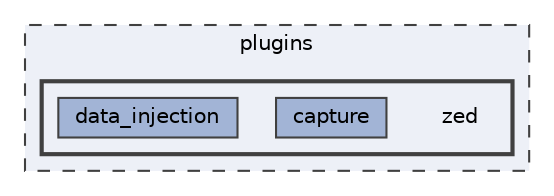 digraph "/home/friedel/devel/ILLIXR/plugins/zed"
{
 // LATEX_PDF_SIZE
  bgcolor="transparent";
  edge [fontname=Helvetica,fontsize=10,labelfontname=Helvetica,labelfontsize=10];
  node [fontname=Helvetica,fontsize=10,shape=box,height=0.2,width=0.4];
  compound=true
  subgraph clusterdir_38c8d24aef3972a7f87b834274e76e31 {
    graph [ bgcolor="#edf0f7", pencolor="grey25", label="plugins", fontname=Helvetica,fontsize=10 style="filled,dashed", URL="dir_38c8d24aef3972a7f87b834274e76e31.html",tooltip=""]
  subgraph clusterdir_849887777c8d994370efe5983d8c78f5 {
    graph [ bgcolor="#edf0f7", pencolor="grey25", label="", fontname=Helvetica,fontsize=10 style="filled,bold", URL="dir_849887777c8d994370efe5983d8c78f5.html",tooltip=""]
    dir_849887777c8d994370efe5983d8c78f5 [shape=plaintext, label="zed"];
  dir_0879f110ae87fbd48213ca4f072ab8de [label="capture", fillcolor="#a2b4d6", color="grey25", style="filled", URL="dir_0879f110ae87fbd48213ca4f072ab8de.html",tooltip=""];
  dir_88e523851a209a1f3ded98647e1bab12 [label="data_injection", fillcolor="#a2b4d6", color="grey25", style="filled", URL="dir_88e523851a209a1f3ded98647e1bab12.html",tooltip=""];
  }
  }
}
